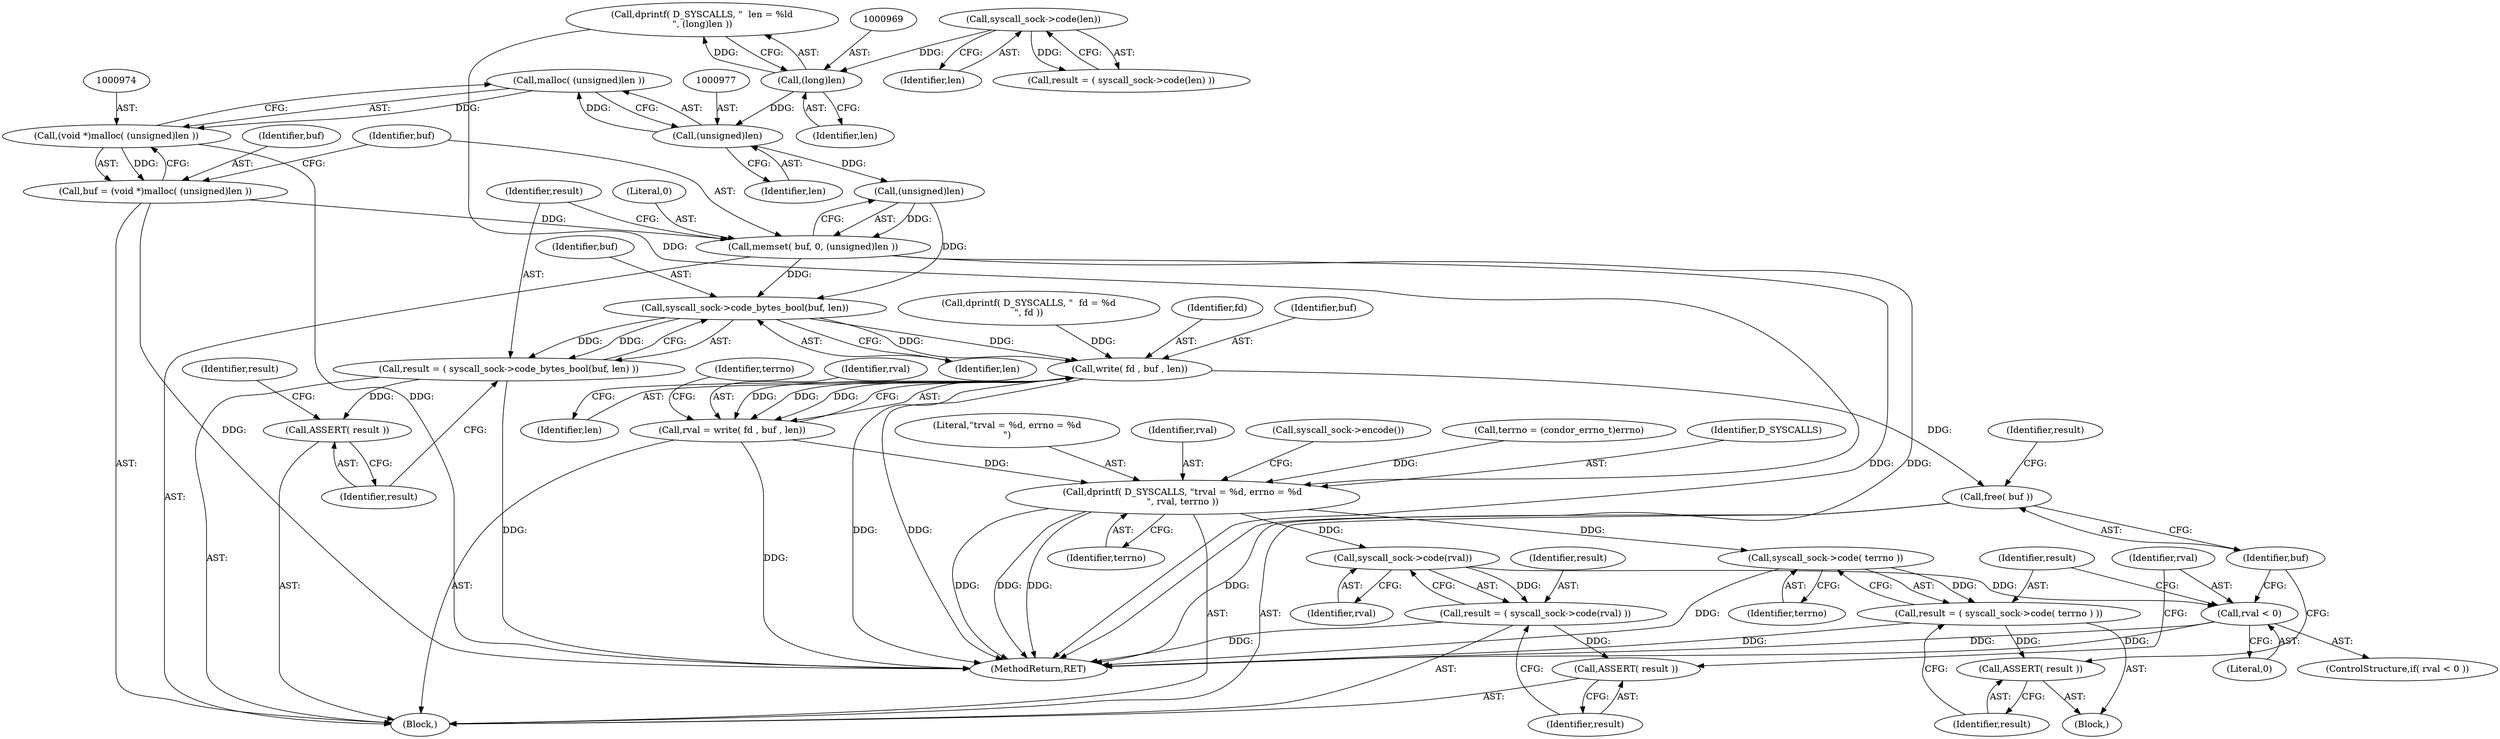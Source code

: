 digraph "0_htcondor_5e5571d1a431eb3c61977b6dd6ec90186ef79867_4@API" {
"1000975" [label="(Call,malloc( (unsigned)len ))"];
"1000976" [label="(Call,(unsigned)len)"];
"1000968" [label="(Call,(long)len)"];
"1000961" [label="(Call,syscall_sock->code(len))"];
"1000973" [label="(Call,(void *)malloc( (unsigned)len ))"];
"1000971" [label="(Call,buf = (void *)malloc( (unsigned)len ))"];
"1000979" [label="(Call,memset( buf, 0, (unsigned)len ))"];
"1000987" [label="(Call,syscall_sock->code_bytes_bool(buf, len))"];
"1000985" [label="(Call,result = ( syscall_sock->code_bytes_bool(buf, len) ))"];
"1000990" [label="(Call,ASSERT( result ))"];
"1001002" [label="(Call,write( fd , buf , len))"];
"1001000" [label="(Call,rval = write( fd , buf , len))"];
"1001011" [label="(Call,dprintf( D_SYSCALLS, \"\trval = %d, errno = %d\n\", rval, terrno ))"];
"1001019" [label="(Call,syscall_sock->code(rval))"];
"1001017" [label="(Call,result = ( syscall_sock->code(rval) ))"];
"1001021" [label="(Call,ASSERT( result ))"];
"1001024" [label="(Call,rval < 0)"];
"1001030" [label="(Call,syscall_sock->code( terrno ))"];
"1001028" [label="(Call,result = ( syscall_sock->code( terrno ) ))"];
"1001032" [label="(Call,ASSERT( result ))"];
"1001034" [label="(Call,free( buf ))"];
"1001002" [label="(Call,write( fd , buf , len))"];
"1001030" [label="(Call,syscall_sock->code( terrno ))"];
"1001005" [label="(Identifier,len)"];
"1001003" [label="(Identifier,fd)"];
"1000973" [label="(Call,(void *)malloc( (unsigned)len ))"];
"1001004" [label="(Identifier,buf)"];
"1000970" [label="(Identifier,len)"];
"1000990" [label="(Call,ASSERT( result ))"];
"1001034" [label="(Call,free( buf ))"];
"1000989" [label="(Identifier,len)"];
"1000991" [label="(Identifier,result)"];
"1000985" [label="(Call,result = ( syscall_sock->code_bytes_bool(buf, len) ))"];
"1001012" [label="(Identifier,D_SYSCALLS)"];
"1001017" [label="(Call,result = ( syscall_sock->code(rval) ))"];
"1001028" [label="(Call,result = ( syscall_sock->code( terrno ) ))"];
"1000982" [label="(Call,(unsigned)len)"];
"1000980" [label="(Identifier,buf)"];
"1001019" [label="(Call,syscall_sock->code(rval))"];
"1000962" [label="(Identifier,len)"];
"1000965" [label="(Call,dprintf( D_SYSCALLS, \"  len = %ld\n\", (long)len ))"];
"1001027" [label="(Block,)"];
"1002472" [label="(MethodReturn,RET)"];
"1001013" [label="(Literal,\"\trval = %d, errno = %d\n\")"];
"1001020" [label="(Identifier,rval)"];
"1001026" [label="(Literal,0)"];
"1001015" [label="(Identifier,terrno)"];
"1000955" [label="(Call,dprintf( D_SYSCALLS, \"  fd = %d\n\", fd ))"];
"1001029" [label="(Identifier,result)"];
"1000993" [label="(Identifier,result)"];
"1001023" [label="(ControlStructure,if( rval < 0 ))"];
"1000968" [label="(Call,(long)len)"];
"1001035" [label="(Identifier,buf)"];
"1000987" [label="(Call,syscall_sock->code_bytes_bool(buf, len))"];
"1000971" [label="(Call,buf = (void *)malloc( (unsigned)len ))"];
"1001018" [label="(Identifier,result)"];
"1000976" [label="(Call,(unsigned)len)"];
"1000986" [label="(Identifier,result)"];
"1001022" [label="(Identifier,result)"];
"1001031" [label="(Identifier,terrno)"];
"1001007" [label="(Identifier,terrno)"];
"1001014" [label="(Identifier,rval)"];
"1001011" [label="(Call,dprintf( D_SYSCALLS, \"\trval = %d, errno = %d\n\", rval, terrno ))"];
"1001037" [label="(Identifier,result)"];
"1000988" [label="(Identifier,buf)"];
"1001016" [label="(Call,syscall_sock->encode())"];
"1001006" [label="(Call,terrno = (condor_errno_t)errno)"];
"1001032" [label="(Call,ASSERT( result ))"];
"1000979" [label="(Call,memset( buf, 0, (unsigned)len ))"];
"1001021" [label="(Call,ASSERT( result ))"];
"1000978" [label="(Identifier,len)"];
"1001001" [label="(Identifier,rval)"];
"1001025" [label="(Identifier,rval)"];
"1000981" [label="(Literal,0)"];
"1000959" [label="(Call,result = ( syscall_sock->code(len) ))"];
"1000947" [label="(Block,)"];
"1001000" [label="(Call,rval = write( fd , buf , len))"];
"1001024" [label="(Call,rval < 0)"];
"1000975" [label="(Call,malloc( (unsigned)len ))"];
"1001033" [label="(Identifier,result)"];
"1000961" [label="(Call,syscall_sock->code(len))"];
"1000972" [label="(Identifier,buf)"];
"1000975" -> "1000973"  [label="AST: "];
"1000975" -> "1000976"  [label="CFG: "];
"1000976" -> "1000975"  [label="AST: "];
"1000973" -> "1000975"  [label="CFG: "];
"1000975" -> "1000973"  [label="DDG: "];
"1000976" -> "1000975"  [label="DDG: "];
"1000976" -> "1000978"  [label="CFG: "];
"1000977" -> "1000976"  [label="AST: "];
"1000978" -> "1000976"  [label="AST: "];
"1000968" -> "1000976"  [label="DDG: "];
"1000976" -> "1000982"  [label="DDG: "];
"1000968" -> "1000965"  [label="AST: "];
"1000968" -> "1000970"  [label="CFG: "];
"1000969" -> "1000968"  [label="AST: "];
"1000970" -> "1000968"  [label="AST: "];
"1000965" -> "1000968"  [label="CFG: "];
"1000968" -> "1000965"  [label="DDG: "];
"1000961" -> "1000968"  [label="DDG: "];
"1000961" -> "1000959"  [label="AST: "];
"1000961" -> "1000962"  [label="CFG: "];
"1000962" -> "1000961"  [label="AST: "];
"1000959" -> "1000961"  [label="CFG: "];
"1000961" -> "1000959"  [label="DDG: "];
"1000973" -> "1000971"  [label="AST: "];
"1000974" -> "1000973"  [label="AST: "];
"1000971" -> "1000973"  [label="CFG: "];
"1000973" -> "1002472"  [label="DDG: "];
"1000973" -> "1000971"  [label="DDG: "];
"1000971" -> "1000947"  [label="AST: "];
"1000972" -> "1000971"  [label="AST: "];
"1000980" -> "1000971"  [label="CFG: "];
"1000971" -> "1002472"  [label="DDG: "];
"1000971" -> "1000979"  [label="DDG: "];
"1000979" -> "1000947"  [label="AST: "];
"1000979" -> "1000982"  [label="CFG: "];
"1000980" -> "1000979"  [label="AST: "];
"1000981" -> "1000979"  [label="AST: "];
"1000982" -> "1000979"  [label="AST: "];
"1000986" -> "1000979"  [label="CFG: "];
"1000979" -> "1002472"  [label="DDG: "];
"1000979" -> "1002472"  [label="DDG: "];
"1000982" -> "1000979"  [label="DDG: "];
"1000979" -> "1000987"  [label="DDG: "];
"1000987" -> "1000985"  [label="AST: "];
"1000987" -> "1000989"  [label="CFG: "];
"1000988" -> "1000987"  [label="AST: "];
"1000989" -> "1000987"  [label="AST: "];
"1000985" -> "1000987"  [label="CFG: "];
"1000987" -> "1000985"  [label="DDG: "];
"1000987" -> "1000985"  [label="DDG: "];
"1000982" -> "1000987"  [label="DDG: "];
"1000987" -> "1001002"  [label="DDG: "];
"1000987" -> "1001002"  [label="DDG: "];
"1000985" -> "1000947"  [label="AST: "];
"1000986" -> "1000985"  [label="AST: "];
"1000991" -> "1000985"  [label="CFG: "];
"1000985" -> "1002472"  [label="DDG: "];
"1000985" -> "1000990"  [label="DDG: "];
"1000990" -> "1000947"  [label="AST: "];
"1000990" -> "1000991"  [label="CFG: "];
"1000991" -> "1000990"  [label="AST: "];
"1000993" -> "1000990"  [label="CFG: "];
"1001002" -> "1001000"  [label="AST: "];
"1001002" -> "1001005"  [label="CFG: "];
"1001003" -> "1001002"  [label="AST: "];
"1001004" -> "1001002"  [label="AST: "];
"1001005" -> "1001002"  [label="AST: "];
"1001000" -> "1001002"  [label="CFG: "];
"1001002" -> "1002472"  [label="DDG: "];
"1001002" -> "1002472"  [label="DDG: "];
"1001002" -> "1001000"  [label="DDG: "];
"1001002" -> "1001000"  [label="DDG: "];
"1001002" -> "1001000"  [label="DDG: "];
"1000955" -> "1001002"  [label="DDG: "];
"1001002" -> "1001034"  [label="DDG: "];
"1001000" -> "1000947"  [label="AST: "];
"1001001" -> "1001000"  [label="AST: "];
"1001007" -> "1001000"  [label="CFG: "];
"1001000" -> "1002472"  [label="DDG: "];
"1001000" -> "1001011"  [label="DDG: "];
"1001011" -> "1000947"  [label="AST: "];
"1001011" -> "1001015"  [label="CFG: "];
"1001012" -> "1001011"  [label="AST: "];
"1001013" -> "1001011"  [label="AST: "];
"1001014" -> "1001011"  [label="AST: "];
"1001015" -> "1001011"  [label="AST: "];
"1001016" -> "1001011"  [label="CFG: "];
"1001011" -> "1002472"  [label="DDG: "];
"1001011" -> "1002472"  [label="DDG: "];
"1001011" -> "1002472"  [label="DDG: "];
"1000965" -> "1001011"  [label="DDG: "];
"1001006" -> "1001011"  [label="DDG: "];
"1001011" -> "1001019"  [label="DDG: "];
"1001011" -> "1001030"  [label="DDG: "];
"1001019" -> "1001017"  [label="AST: "];
"1001019" -> "1001020"  [label="CFG: "];
"1001020" -> "1001019"  [label="AST: "];
"1001017" -> "1001019"  [label="CFG: "];
"1001019" -> "1001017"  [label="DDG: "];
"1001019" -> "1001024"  [label="DDG: "];
"1001017" -> "1000947"  [label="AST: "];
"1001018" -> "1001017"  [label="AST: "];
"1001022" -> "1001017"  [label="CFG: "];
"1001017" -> "1002472"  [label="DDG: "];
"1001017" -> "1001021"  [label="DDG: "];
"1001021" -> "1000947"  [label="AST: "];
"1001021" -> "1001022"  [label="CFG: "];
"1001022" -> "1001021"  [label="AST: "];
"1001025" -> "1001021"  [label="CFG: "];
"1001024" -> "1001023"  [label="AST: "];
"1001024" -> "1001026"  [label="CFG: "];
"1001025" -> "1001024"  [label="AST: "];
"1001026" -> "1001024"  [label="AST: "];
"1001029" -> "1001024"  [label="CFG: "];
"1001035" -> "1001024"  [label="CFG: "];
"1001024" -> "1002472"  [label="DDG: "];
"1001024" -> "1002472"  [label="DDG: "];
"1001030" -> "1001028"  [label="AST: "];
"1001030" -> "1001031"  [label="CFG: "];
"1001031" -> "1001030"  [label="AST: "];
"1001028" -> "1001030"  [label="CFG: "];
"1001030" -> "1002472"  [label="DDG: "];
"1001030" -> "1001028"  [label="DDG: "];
"1001028" -> "1001027"  [label="AST: "];
"1001029" -> "1001028"  [label="AST: "];
"1001033" -> "1001028"  [label="CFG: "];
"1001028" -> "1002472"  [label="DDG: "];
"1001028" -> "1001032"  [label="DDG: "];
"1001032" -> "1001027"  [label="AST: "];
"1001032" -> "1001033"  [label="CFG: "];
"1001033" -> "1001032"  [label="AST: "];
"1001035" -> "1001032"  [label="CFG: "];
"1001034" -> "1000947"  [label="AST: "];
"1001034" -> "1001035"  [label="CFG: "];
"1001035" -> "1001034"  [label="AST: "];
"1001037" -> "1001034"  [label="CFG: "];
"1001034" -> "1002472"  [label="DDG: "];
}
